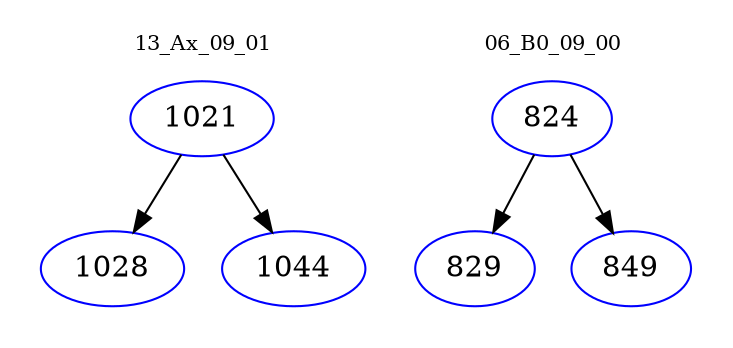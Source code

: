 digraph{
subgraph cluster_0 {
color = white
label = "13_Ax_09_01";
fontsize=10;
T0_1021 [label="1021", color="blue"]
T0_1021 -> T0_1028 [color="black"]
T0_1028 [label="1028", color="blue"]
T0_1021 -> T0_1044 [color="black"]
T0_1044 [label="1044", color="blue"]
}
subgraph cluster_1 {
color = white
label = "06_B0_09_00";
fontsize=10;
T1_824 [label="824", color="blue"]
T1_824 -> T1_829 [color="black"]
T1_829 [label="829", color="blue"]
T1_824 -> T1_849 [color="black"]
T1_849 [label="849", color="blue"]
}
}
